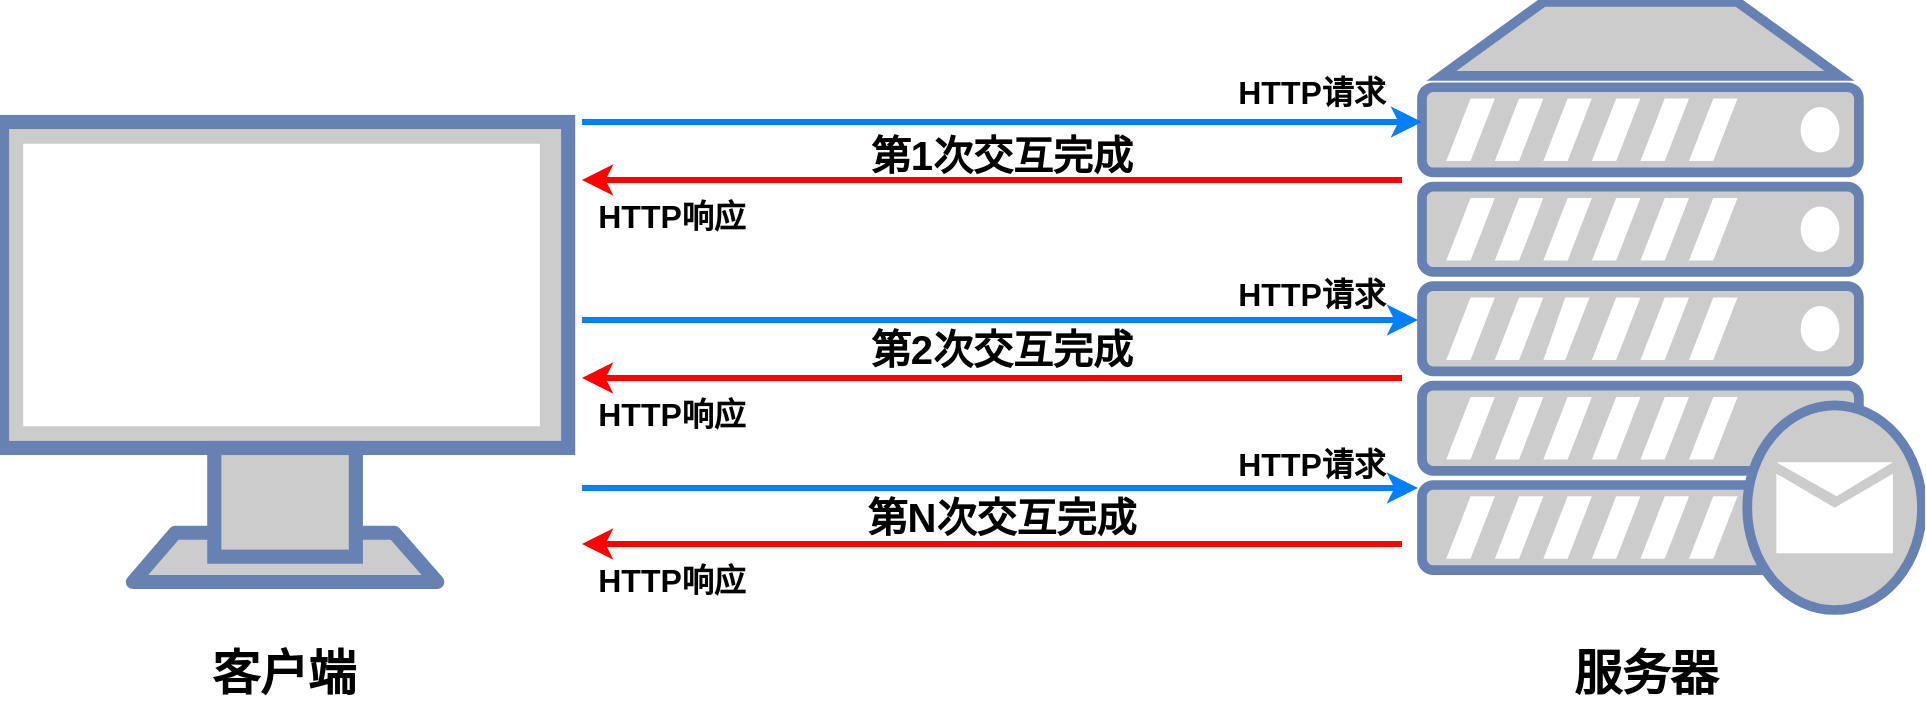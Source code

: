 <mxfile version="21.2.1" type="device">
  <diagram name="Page-1" id="2YBvvXClWsGukQMizWep">
    <mxGraphModel dx="1497" dy="965" grid="1" gridSize="10" guides="1" tooltips="1" connect="1" arrows="1" fold="1" page="1" pageScale="1" pageWidth="850" pageHeight="1100" math="0" shadow="0">
      <root>
        <mxCell id="0" />
        <mxCell id="1" parent="0" />
        <mxCell id="qKLTdHAHB9monjnhJfBR-1" value="" style="fontColor=#0066CC;verticalAlign=top;verticalLabelPosition=bottom;labelPosition=center;align=center;html=1;outlineConnect=0;fillColor=#CCCCCC;strokeColor=#6881B3;gradientColor=none;gradientDirection=north;strokeWidth=2;shape=mxgraph.networks.monitor;" vertex="1" parent="1">
          <mxGeometry x="110" y="250" width="283.08" height="230" as="geometry" />
        </mxCell>
        <mxCell id="qKLTdHAHB9monjnhJfBR-2" value="" style="fontColor=#0066CC;verticalAlign=top;verticalLabelPosition=bottom;labelPosition=center;align=center;html=1;outlineConnect=0;fillColor=#CCCCCC;strokeColor=#6881B3;gradientColor=none;gradientDirection=north;strokeWidth=2;shape=mxgraph.networks.mail_server;" vertex="1" parent="1">
          <mxGeometry x="820" y="190" width="250" height="304" as="geometry" />
        </mxCell>
        <mxCell id="qKLTdHAHB9monjnhJfBR-3" value="&lt;font size=&quot;1&quot; style=&quot;&quot;&gt;&lt;b style=&quot;font-size: 24px;&quot;&gt;客户端&lt;/b&gt;&lt;/font&gt;" style="text;html=1;strokeColor=none;fillColor=none;align=center;verticalAlign=middle;whiteSpace=wrap;rounded=0;shadow=0;spacing=4;" vertex="1" parent="1">
          <mxGeometry x="207.31" y="511" width="88.46" height="30" as="geometry" />
        </mxCell>
        <mxCell id="qKLTdHAHB9monjnhJfBR-5" value="&lt;font size=&quot;1&quot; style=&quot;&quot;&gt;&lt;b style=&quot;font-size: 24px;&quot;&gt;服务器&lt;/b&gt;&lt;/font&gt;" style="text;html=1;strokeColor=none;fillColor=none;align=center;verticalAlign=middle;whiteSpace=wrap;rounded=0;" vertex="1" parent="1">
          <mxGeometry x="887.77" y="511" width="88.46" height="30" as="geometry" />
        </mxCell>
        <mxCell id="qKLTdHAHB9monjnhJfBR-12" value="" style="group" vertex="1" connectable="0" parent="1">
          <mxGeometry x="400" y="250" width="410" height="103" as="geometry" />
        </mxCell>
        <mxCell id="qKLTdHAHB9monjnhJfBR-6" value="" style="endArrow=classic;html=1;rounded=0;strokeWidth=3;strokeColor=#007FFF;" edge="1" parent="qKLTdHAHB9monjnhJfBR-12">
          <mxGeometry width="50" height="50" relative="1" as="geometry">
            <mxPoint as="sourcePoint" />
            <mxPoint x="420" as="targetPoint" />
          </mxGeometry>
        </mxCell>
        <mxCell id="qKLTdHAHB9monjnhJfBR-7" value="&lt;font style=&quot;font-size: 16px;&quot;&gt;&lt;b&gt;HTTP请求&lt;/b&gt;&lt;/font&gt;" style="text;html=1;strokeColor=none;fillColor=none;align=center;verticalAlign=middle;whiteSpace=wrap;rounded=0;" vertex="1" parent="qKLTdHAHB9monjnhJfBR-12">
          <mxGeometry x="320" y="-30" width="90" height="30" as="geometry" />
        </mxCell>
        <mxCell id="qKLTdHAHB9monjnhJfBR-8" value="&lt;b&gt;&lt;font style=&quot;font-size: 20px;&quot;&gt;第1次交互完成&lt;/font&gt;&lt;/b&gt;" style="text;html=1;strokeColor=none;fillColor=none;align=center;verticalAlign=middle;whiteSpace=wrap;rounded=0;" vertex="1" parent="qKLTdHAHB9monjnhJfBR-12">
          <mxGeometry x="140" y="1" width="140" height="30" as="geometry" />
        </mxCell>
        <mxCell id="qKLTdHAHB9monjnhJfBR-9" value="" style="endArrow=classic;html=1;rounded=0;strokeWidth=3;strokeColor=#FF0000;" edge="1" parent="qKLTdHAHB9monjnhJfBR-12">
          <mxGeometry width="50" height="50" relative="1" as="geometry">
            <mxPoint x="410" y="29" as="sourcePoint" />
            <mxPoint y="29" as="targetPoint" />
          </mxGeometry>
        </mxCell>
        <mxCell id="qKLTdHAHB9monjnhJfBR-11" value="&lt;font style=&quot;font-size: 16px;&quot;&gt;&lt;b&gt;HTTP响应&lt;/b&gt;&lt;/font&gt;" style="text;html=1;strokeColor=none;fillColor=none;align=center;verticalAlign=middle;whiteSpace=wrap;rounded=0;" vertex="1" parent="qKLTdHAHB9monjnhJfBR-12">
          <mxGeometry y="32" width="90" height="30" as="geometry" />
        </mxCell>
        <mxCell id="qKLTdHAHB9monjnhJfBR-20" value="" style="group" vertex="1" connectable="0" parent="1">
          <mxGeometry x="400" y="319" width="410" height="103" as="geometry" />
        </mxCell>
        <mxCell id="qKLTdHAHB9monjnhJfBR-21" value="" style="endArrow=classic;html=1;rounded=0;strokeWidth=3;strokeColor=#007FFF;entryX=1;entryY=1;entryDx=0;entryDy=0;" edge="1" parent="qKLTdHAHB9monjnhJfBR-20">
          <mxGeometry width="50" height="50" relative="1" as="geometry">
            <mxPoint y="30" as="sourcePoint" />
            <mxPoint x="418" y="30" as="targetPoint" />
          </mxGeometry>
        </mxCell>
        <mxCell id="qKLTdHAHB9monjnhJfBR-22" value="&lt;font style=&quot;font-size: 16px;&quot;&gt;&lt;b&gt;HTTP请求&lt;/b&gt;&lt;/font&gt;" style="text;html=1;strokeColor=none;fillColor=none;align=center;verticalAlign=middle;whiteSpace=wrap;rounded=0;" vertex="1" parent="qKLTdHAHB9monjnhJfBR-20">
          <mxGeometry x="320" y="2" width="90" height="30" as="geometry" />
        </mxCell>
        <mxCell id="qKLTdHAHB9monjnhJfBR-23" value="&lt;b&gt;&lt;font style=&quot;font-size: 20px;&quot;&gt;第2次交互完成&lt;/font&gt;&lt;/b&gt;" style="text;html=1;strokeColor=none;fillColor=none;align=center;verticalAlign=middle;whiteSpace=wrap;rounded=0;" vertex="1" parent="qKLTdHAHB9monjnhJfBR-20">
          <mxGeometry x="140" y="29" width="140" height="30" as="geometry" />
        </mxCell>
        <mxCell id="qKLTdHAHB9monjnhJfBR-24" value="" style="endArrow=classic;html=1;rounded=0;strokeWidth=3;strokeColor=#FF0000;" edge="1" parent="qKLTdHAHB9monjnhJfBR-20">
          <mxGeometry width="50" height="50" relative="1" as="geometry">
            <mxPoint x="410" y="59" as="sourcePoint" />
            <mxPoint y="59" as="targetPoint" />
          </mxGeometry>
        </mxCell>
        <mxCell id="qKLTdHAHB9monjnhJfBR-25" value="&lt;font style=&quot;font-size: 16px;&quot;&gt;&lt;b&gt;HTTP响应&lt;/b&gt;&lt;/font&gt;" style="text;html=1;strokeColor=none;fillColor=none;align=center;verticalAlign=middle;whiteSpace=wrap;rounded=0;" vertex="1" parent="qKLTdHAHB9monjnhJfBR-20">
          <mxGeometry y="62" width="90" height="30" as="geometry" />
        </mxCell>
        <mxCell id="qKLTdHAHB9monjnhJfBR-27" value="" style="group" vertex="1" connectable="0" parent="1">
          <mxGeometry x="400" y="403" width="410" height="103" as="geometry" />
        </mxCell>
        <mxCell id="qKLTdHAHB9monjnhJfBR-28" value="" style="endArrow=classic;html=1;rounded=0;strokeWidth=3;strokeColor=#007FFF;entryX=1;entryY=1;entryDx=0;entryDy=0;" edge="1" parent="qKLTdHAHB9monjnhJfBR-27">
          <mxGeometry width="50" height="50" relative="1" as="geometry">
            <mxPoint y="30" as="sourcePoint" />
            <mxPoint x="418" y="30" as="targetPoint" />
          </mxGeometry>
        </mxCell>
        <mxCell id="qKLTdHAHB9monjnhJfBR-29" value="&lt;font style=&quot;font-size: 16px;&quot;&gt;&lt;b&gt;HTTP请求&lt;/b&gt;&lt;/font&gt;" style="text;html=1;strokeColor=none;fillColor=none;align=center;verticalAlign=middle;whiteSpace=wrap;rounded=0;" vertex="1" parent="qKLTdHAHB9monjnhJfBR-27">
          <mxGeometry x="320" y="3" width="90" height="30" as="geometry" />
        </mxCell>
        <mxCell id="qKLTdHAHB9monjnhJfBR-30" value="&lt;b&gt;&lt;font style=&quot;font-size: 20px;&quot;&gt;第N次交互完成&lt;/font&gt;&lt;/b&gt;" style="text;html=1;strokeColor=none;fillColor=none;align=center;verticalAlign=middle;whiteSpace=wrap;rounded=0;" vertex="1" parent="qKLTdHAHB9monjnhJfBR-27">
          <mxGeometry x="140" y="29" width="140" height="30" as="geometry" />
        </mxCell>
        <mxCell id="qKLTdHAHB9monjnhJfBR-31" value="" style="endArrow=classic;html=1;rounded=0;strokeWidth=3;strokeColor=#FF0000;" edge="1" parent="qKLTdHAHB9monjnhJfBR-27">
          <mxGeometry width="50" height="50" relative="1" as="geometry">
            <mxPoint x="410" y="58" as="sourcePoint" />
            <mxPoint y="58" as="targetPoint" />
          </mxGeometry>
        </mxCell>
        <mxCell id="qKLTdHAHB9monjnhJfBR-32" value="&lt;font style=&quot;font-size: 16px;&quot;&gt;&lt;b&gt;HTTP响应&lt;/b&gt;&lt;/font&gt;" style="text;html=1;strokeColor=none;fillColor=none;align=center;verticalAlign=middle;whiteSpace=wrap;rounded=0;" vertex="1" parent="qKLTdHAHB9monjnhJfBR-27">
          <mxGeometry y="61" width="90" height="30" as="geometry" />
        </mxCell>
      </root>
    </mxGraphModel>
  </diagram>
</mxfile>
